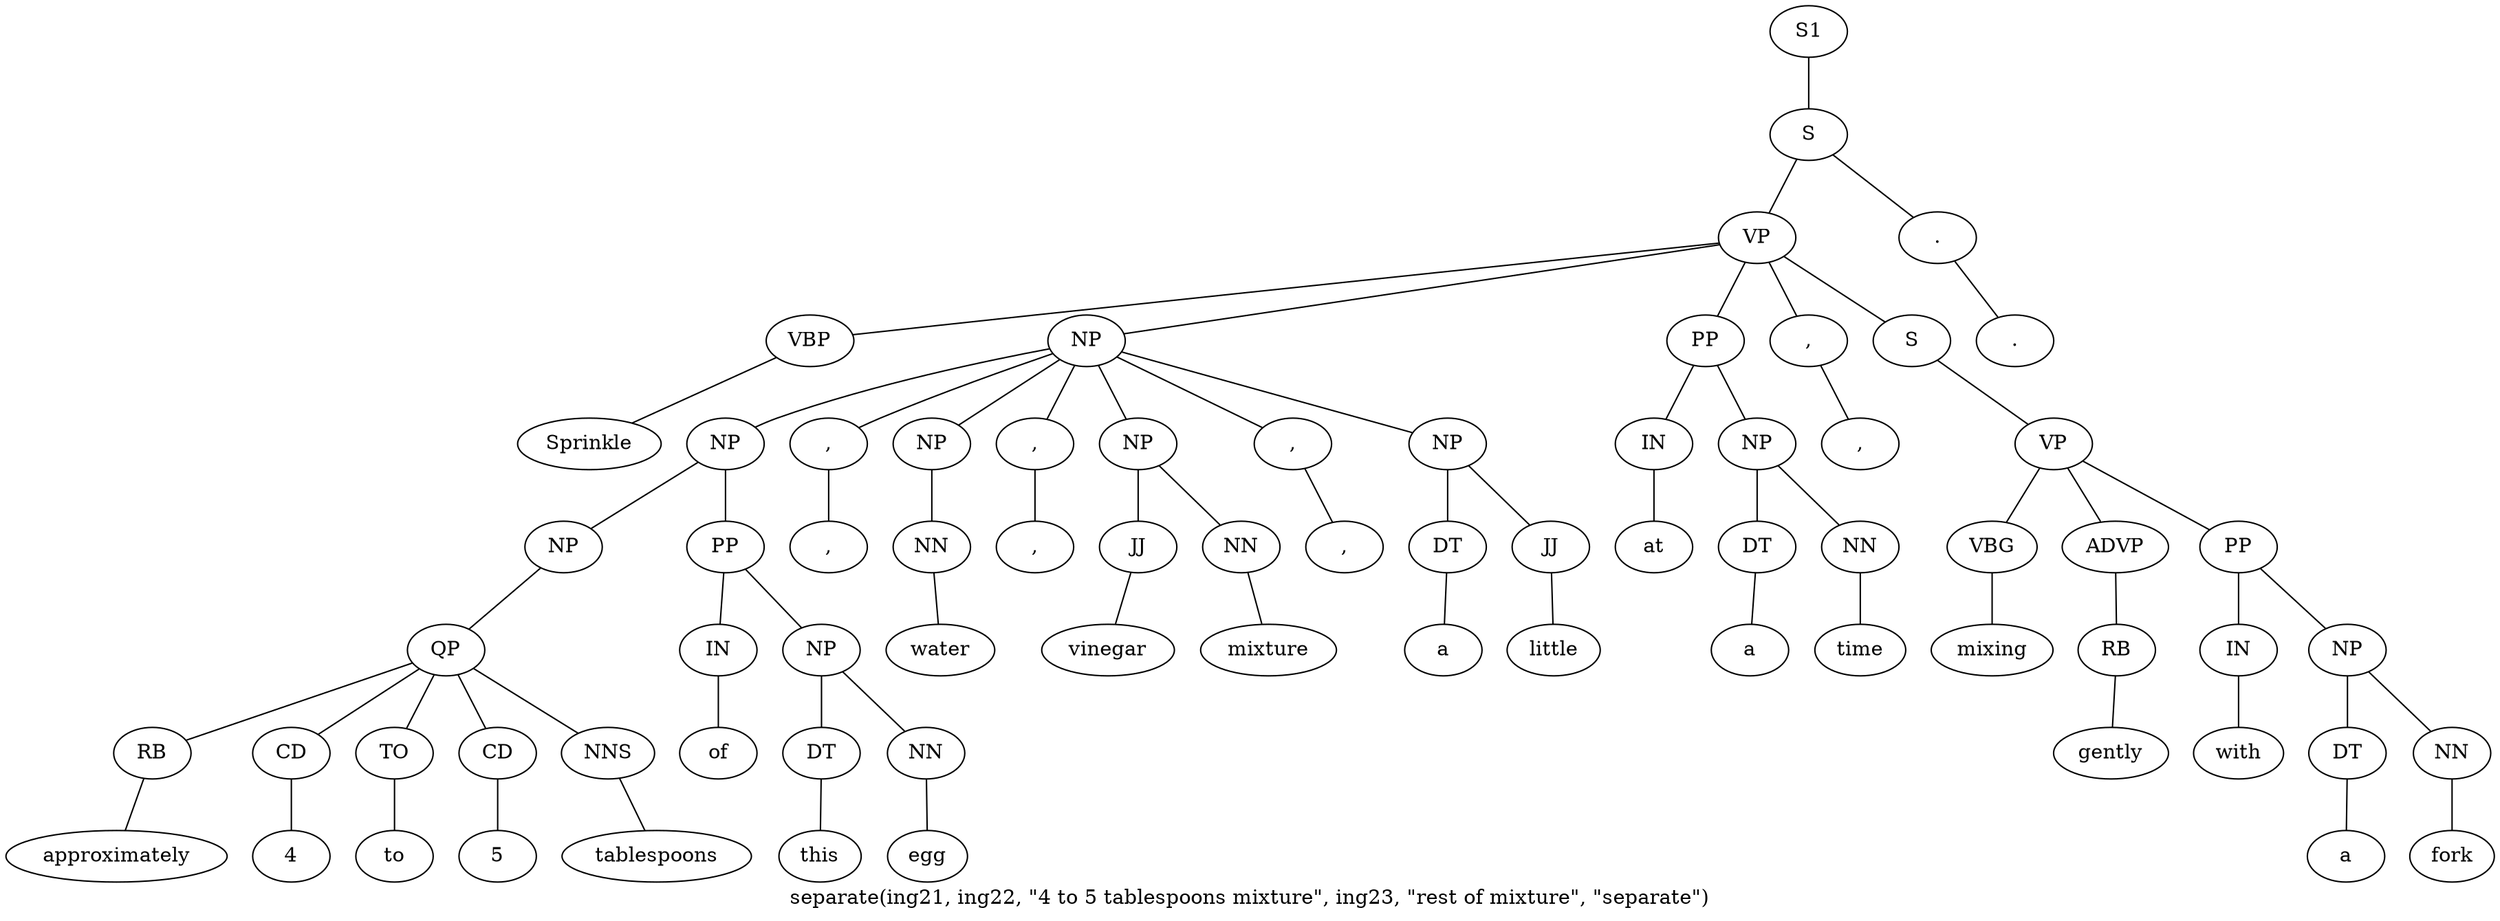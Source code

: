 graph SyntaxGraph {
	label = "separate(ing21, ing22, \"4 to 5 tablespoons mixture\", ing23, \"rest of mixture\", \"separate\")";
	Node0 [label="S1"];
	Node1 [label="S"];
	Node2 [label="VP"];
	Node3 [label="VBP"];
	Node4 [label="Sprinkle"];
	Node5 [label="NP"];
	Node6 [label="NP"];
	Node7 [label="NP"];
	Node8 [label="QP"];
	Node9 [label="RB"];
	Node10 [label="approximately"];
	Node11 [label="CD"];
	Node12 [label="4"];
	Node13 [label="TO"];
	Node14 [label="to"];
	Node15 [label="CD"];
	Node16 [label="5"];
	Node17 [label="NNS"];
	Node18 [label="tablespoons"];
	Node19 [label="PP"];
	Node20 [label="IN"];
	Node21 [label="of"];
	Node22 [label="NP"];
	Node23 [label="DT"];
	Node24 [label="this"];
	Node25 [label="NN"];
	Node26 [label="egg"];
	Node27 [label=","];
	Node28 [label=","];
	Node29 [label="NP"];
	Node30 [label="NN"];
	Node31 [label="water"];
	Node32 [label=","];
	Node33 [label=","];
	Node34 [label="NP"];
	Node35 [label="JJ"];
	Node36 [label="vinegar"];
	Node37 [label="NN"];
	Node38 [label="mixture"];
	Node39 [label=","];
	Node40 [label=","];
	Node41 [label="NP"];
	Node42 [label="DT"];
	Node43 [label="a"];
	Node44 [label="JJ"];
	Node45 [label="little"];
	Node46 [label="PP"];
	Node47 [label="IN"];
	Node48 [label="at"];
	Node49 [label="NP"];
	Node50 [label="DT"];
	Node51 [label="a"];
	Node52 [label="NN"];
	Node53 [label="time"];
	Node54 [label=","];
	Node55 [label=","];
	Node56 [label="S"];
	Node57 [label="VP"];
	Node58 [label="VBG"];
	Node59 [label="mixing"];
	Node60 [label="ADVP"];
	Node61 [label="RB"];
	Node62 [label="gently"];
	Node63 [label="PP"];
	Node64 [label="IN"];
	Node65 [label="with"];
	Node66 [label="NP"];
	Node67 [label="DT"];
	Node68 [label="a"];
	Node69 [label="NN"];
	Node70 [label="fork"];
	Node71 [label="."];
	Node72 [label="."];

	Node0 -- Node1;
	Node1 -- Node2;
	Node1 -- Node71;
	Node2 -- Node3;
	Node2 -- Node5;
	Node2 -- Node46;
	Node2 -- Node54;
	Node2 -- Node56;
	Node3 -- Node4;
	Node5 -- Node6;
	Node5 -- Node27;
	Node5 -- Node29;
	Node5 -- Node32;
	Node5 -- Node34;
	Node5 -- Node39;
	Node5 -- Node41;
	Node6 -- Node7;
	Node6 -- Node19;
	Node7 -- Node8;
	Node8 -- Node9;
	Node8 -- Node11;
	Node8 -- Node13;
	Node8 -- Node15;
	Node8 -- Node17;
	Node9 -- Node10;
	Node11 -- Node12;
	Node13 -- Node14;
	Node15 -- Node16;
	Node17 -- Node18;
	Node19 -- Node20;
	Node19 -- Node22;
	Node20 -- Node21;
	Node22 -- Node23;
	Node22 -- Node25;
	Node23 -- Node24;
	Node25 -- Node26;
	Node27 -- Node28;
	Node29 -- Node30;
	Node30 -- Node31;
	Node32 -- Node33;
	Node34 -- Node35;
	Node34 -- Node37;
	Node35 -- Node36;
	Node37 -- Node38;
	Node39 -- Node40;
	Node41 -- Node42;
	Node41 -- Node44;
	Node42 -- Node43;
	Node44 -- Node45;
	Node46 -- Node47;
	Node46 -- Node49;
	Node47 -- Node48;
	Node49 -- Node50;
	Node49 -- Node52;
	Node50 -- Node51;
	Node52 -- Node53;
	Node54 -- Node55;
	Node56 -- Node57;
	Node57 -- Node58;
	Node57 -- Node60;
	Node57 -- Node63;
	Node58 -- Node59;
	Node60 -- Node61;
	Node61 -- Node62;
	Node63 -- Node64;
	Node63 -- Node66;
	Node64 -- Node65;
	Node66 -- Node67;
	Node66 -- Node69;
	Node67 -- Node68;
	Node69 -- Node70;
	Node71 -- Node72;
}